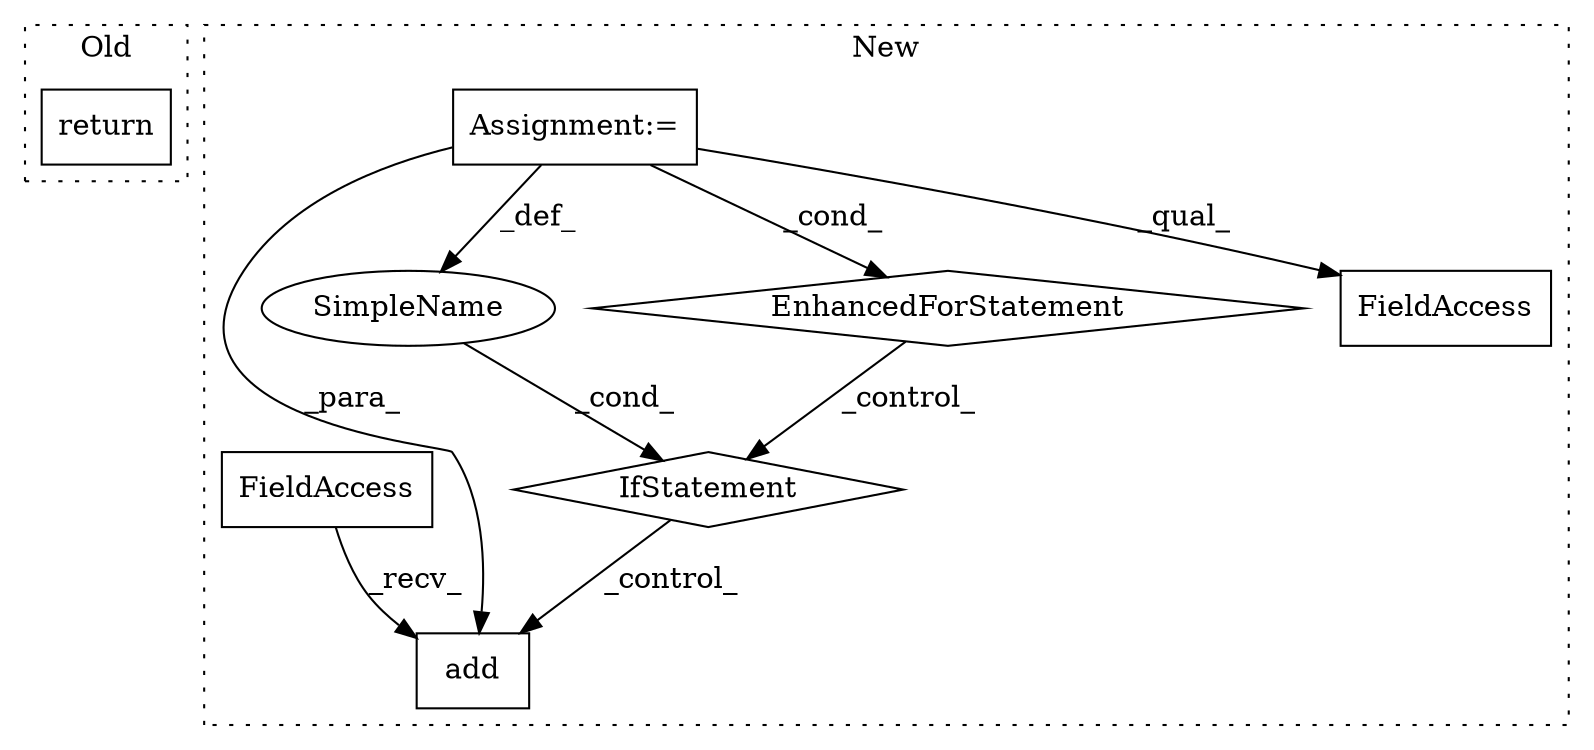 digraph G {
subgraph cluster0 {
1 [label="return" a="41" s="482" l="7" shape="box"];
label = "Old";
style="dotted";
}
subgraph cluster1 {
2 [label="add" a="32" s="993,1013" l="4,1" shape="box"];
3 [label="IfStatement" a="25" s="941,965" l="4,2" shape="diamond"];
4 [label="SimpleName" a="42" s="" l="" shape="ellipse"];
5 [label="Assignment:=" a="7" s="550" l="1" shape="box"];
6 [label="EnhancedForStatement" a="70" s="855,931" l="53,2" shape="diamond"];
7 [label="FieldAccess" a="22" s="919" l="7" shape="box"];
8 [label="FieldAccess" a="22" s="977" l="15" shape="box"];
label = "New";
style="dotted";
}
3 -> 2 [label="_control_"];
4 -> 3 [label="_cond_"];
5 -> 2 [label="_para_"];
5 -> 4 [label="_def_"];
5 -> 6 [label="_cond_"];
5 -> 7 [label="_qual_"];
6 -> 3 [label="_control_"];
8 -> 2 [label="_recv_"];
}